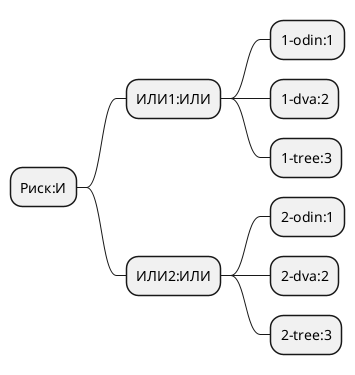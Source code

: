 @startmindmap
* Риск:И
    * ИЛИ1:ИЛИ
        * 1-odin:1
        * 1-dva:2
        * 1-tree:3
    * ИЛИ2:ИЛИ
        * 2-odin:1
        * 2-dva:2
        * 2-tree:3
@endmindmap